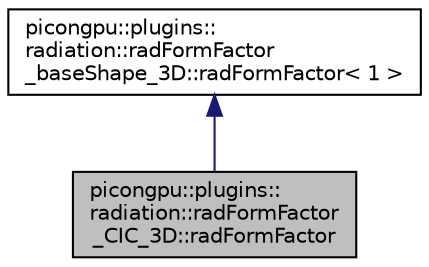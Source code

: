 digraph "picongpu::plugins::radiation::radFormFactor_CIC_3D::radFormFactor"
{
 // LATEX_PDF_SIZE
  edge [fontname="Helvetica",fontsize="10",labelfontname="Helvetica",labelfontsize="10"];
  node [fontname="Helvetica",fontsize="10",shape=record];
  Node1 [label="picongpu::plugins::\lradiation::radFormFactor\l_CIC_3D::radFormFactor",height=0.2,width=0.4,color="black", fillcolor="grey75", style="filled", fontcolor="black",tooltip=" "];
  Node2 -> Node1 [dir="back",color="midnightblue",fontsize="10",style="solid",fontname="Helvetica"];
  Node2 [label="picongpu::plugins::\lradiation::radFormFactor\l_baseShape_3D::radFormFactor\< 1 \>",height=0.2,width=0.4,color="black", fillcolor="white", style="filled",URL="$structpicongpu_1_1plugins_1_1radiation_1_1rad_form_factor__base_shape__3_d_1_1rad_form_factor.html",tooltip=" "];
}
